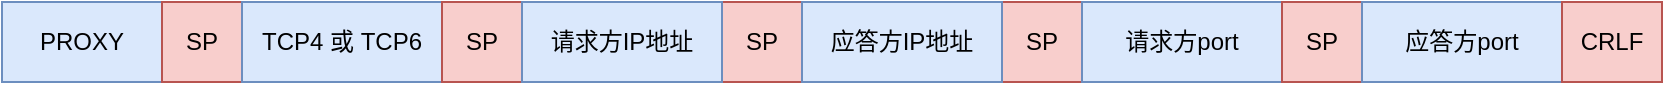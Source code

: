 <mxfile version="14.7.3" type="github">
  <diagram id="BQ_XUraueQYO2NuGsHbD" name="第 1 页">
    <mxGraphModel dx="1501" dy="643" grid="1" gridSize="10" guides="1" tooltips="1" connect="1" arrows="1" fold="1" page="1" pageScale="1" pageWidth="827" pageHeight="1169" math="0" shadow="0">
      <root>
        <mxCell id="0" />
        <mxCell id="1" parent="0" />
        <mxCell id="EOxAyNvZtww4RezJIQQF-5" value="PROXY" style="rounded=0;whiteSpace=wrap;html=1;fillColor=#dae8fc;strokeColor=#6c8ebf;" parent="1" vertex="1">
          <mxGeometry y="360" width="80" height="40" as="geometry" />
        </mxCell>
        <mxCell id="EOxAyNvZtww4RezJIQQF-6" value="SP" style="rounded=0;whiteSpace=wrap;html=1;fillColor=#f8cecc;strokeColor=#b85450;" parent="1" vertex="1">
          <mxGeometry x="80" y="360" width="40" height="40" as="geometry" />
        </mxCell>
        <mxCell id="nIKiW4B2EEjBLXtnfSZA-4" value="TCP4 或 TCP6" style="rounded=0;whiteSpace=wrap;html=1;fillColor=#dae8fc;strokeColor=#6c8ebf;" vertex="1" parent="1">
          <mxGeometry x="120" y="360" width="100" height="40" as="geometry" />
        </mxCell>
        <mxCell id="nIKiW4B2EEjBLXtnfSZA-5" value="SP" style="rounded=0;whiteSpace=wrap;html=1;fillColor=#f8cecc;strokeColor=#b85450;" vertex="1" parent="1">
          <mxGeometry x="220" y="360" width="40" height="40" as="geometry" />
        </mxCell>
        <mxCell id="nIKiW4B2EEjBLXtnfSZA-6" value="请求方IP地址" style="rounded=0;whiteSpace=wrap;html=1;fillColor=#dae8fc;strokeColor=#6c8ebf;" vertex="1" parent="1">
          <mxGeometry x="260" y="360" width="100" height="40" as="geometry" />
        </mxCell>
        <mxCell id="nIKiW4B2EEjBLXtnfSZA-7" value="SP" style="rounded=0;whiteSpace=wrap;html=1;fillColor=#f8cecc;strokeColor=#b85450;" vertex="1" parent="1">
          <mxGeometry x="360" y="360" width="40" height="40" as="geometry" />
        </mxCell>
        <mxCell id="nIKiW4B2EEjBLXtnfSZA-11" value="请求方IP地址" style="rounded=0;whiteSpace=wrap;html=1;fillColor=#dae8fc;strokeColor=#6c8ebf;" vertex="1" parent="1">
          <mxGeometry x="260" y="360" width="100" height="40" as="geometry" />
        </mxCell>
        <mxCell id="nIKiW4B2EEjBLXtnfSZA-13" value="SP" style="rounded=0;whiteSpace=wrap;html=1;fillColor=#f8cecc;strokeColor=#b85450;" vertex="1" parent="1">
          <mxGeometry x="500" y="360" width="40" height="40" as="geometry" />
        </mxCell>
        <mxCell id="nIKiW4B2EEjBLXtnfSZA-14" value="请求方port" style="rounded=0;whiteSpace=wrap;html=1;fillColor=#dae8fc;strokeColor=#6c8ebf;" vertex="1" parent="1">
          <mxGeometry x="540" y="360" width="100" height="40" as="geometry" />
        </mxCell>
        <mxCell id="nIKiW4B2EEjBLXtnfSZA-15" value="应答方IP地址" style="rounded=0;whiteSpace=wrap;html=1;fillColor=#dae8fc;strokeColor=#6c8ebf;" vertex="1" parent="1">
          <mxGeometry x="400" y="360" width="100" height="40" as="geometry" />
        </mxCell>
        <mxCell id="nIKiW4B2EEjBLXtnfSZA-16" value="SP" style="rounded=0;whiteSpace=wrap;html=1;fillColor=#f8cecc;strokeColor=#b85450;" vertex="1" parent="1">
          <mxGeometry x="640" y="360" width="40" height="40" as="geometry" />
        </mxCell>
        <mxCell id="nIKiW4B2EEjBLXtnfSZA-17" value="应答方port" style="rounded=0;whiteSpace=wrap;html=1;fillColor=#dae8fc;strokeColor=#6c8ebf;" vertex="1" parent="1">
          <mxGeometry x="680" y="360" width="100" height="40" as="geometry" />
        </mxCell>
        <mxCell id="nIKiW4B2EEjBLXtnfSZA-18" value="CRLF" style="rounded=0;whiteSpace=wrap;html=1;fillColor=#f8cecc;strokeColor=#b85450;" vertex="1" parent="1">
          <mxGeometry x="780" y="360" width="50" height="40" as="geometry" />
        </mxCell>
      </root>
    </mxGraphModel>
  </diagram>
</mxfile>
